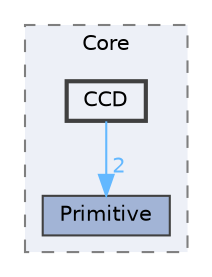 digraph "D:/Peridyno/peridyno/src/Core/CCD"
{
 // LATEX_PDF_SIZE
  bgcolor="transparent";
  edge [fontname=Helvetica,fontsize=10,labelfontname=Helvetica,labelfontsize=10];
  node [fontname=Helvetica,fontsize=10,shape=box,height=0.2,width=0.4];
  compound=true
  subgraph clusterdir_18ab09de471ddf4a6c726bf6f36eb1c9 {
    graph [ bgcolor="#edf0f7", pencolor="grey50", label="Core", fontname=Helvetica,fontsize=10 style="filled,dashed", URL="dir_18ab09de471ddf4a6c726bf6f36eb1c9.html",tooltip=""]
  dir_d2622adff8e3d36258059e7c6c6734b0 [label="Primitive", fillcolor="#a2b4d6", color="grey25", style="filled", URL="dir_d2622adff8e3d36258059e7c6c6734b0.html",tooltip=""];
  dir_376a5c83f3a64e9baa65dae9cc5e803e [label="CCD", fillcolor="#edf0f7", color="grey25", style="filled,bold", URL="dir_376a5c83f3a64e9baa65dae9cc5e803e.html",tooltip=""];
  }
  dir_376a5c83f3a64e9baa65dae9cc5e803e->dir_d2622adff8e3d36258059e7c6c6734b0 [headlabel="2", labeldistance=1.5 headhref="dir_000010_000068.html" href="dir_000010_000068.html" color="steelblue1" fontcolor="steelblue1"];
}
